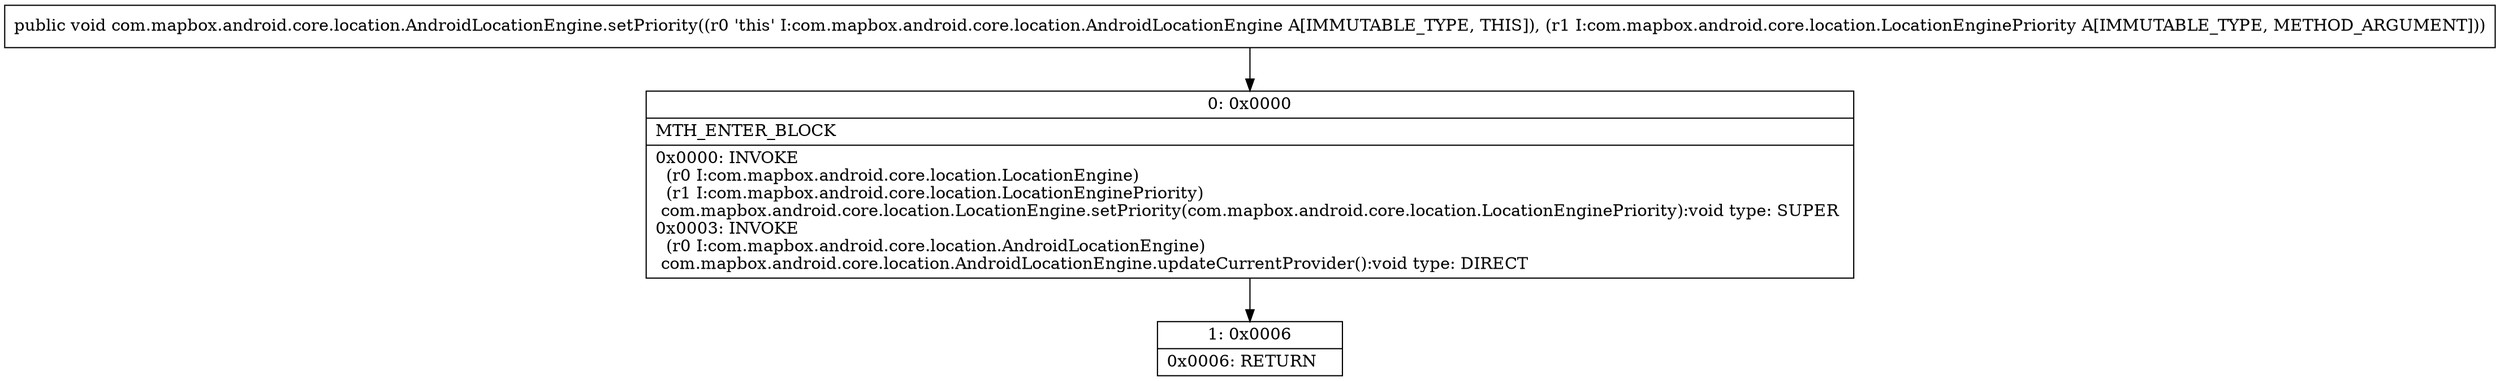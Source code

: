 digraph "CFG forcom.mapbox.android.core.location.AndroidLocationEngine.setPriority(Lcom\/mapbox\/android\/core\/location\/LocationEnginePriority;)V" {
Node_0 [shape=record,label="{0\:\ 0x0000|MTH_ENTER_BLOCK\l|0x0000: INVOKE  \l  (r0 I:com.mapbox.android.core.location.LocationEngine)\l  (r1 I:com.mapbox.android.core.location.LocationEnginePriority)\l com.mapbox.android.core.location.LocationEngine.setPriority(com.mapbox.android.core.location.LocationEnginePriority):void type: SUPER \l0x0003: INVOKE  \l  (r0 I:com.mapbox.android.core.location.AndroidLocationEngine)\l com.mapbox.android.core.location.AndroidLocationEngine.updateCurrentProvider():void type: DIRECT \l}"];
Node_1 [shape=record,label="{1\:\ 0x0006|0x0006: RETURN   \l}"];
MethodNode[shape=record,label="{public void com.mapbox.android.core.location.AndroidLocationEngine.setPriority((r0 'this' I:com.mapbox.android.core.location.AndroidLocationEngine A[IMMUTABLE_TYPE, THIS]), (r1 I:com.mapbox.android.core.location.LocationEnginePriority A[IMMUTABLE_TYPE, METHOD_ARGUMENT])) }"];
MethodNode -> Node_0;
Node_0 -> Node_1;
}

